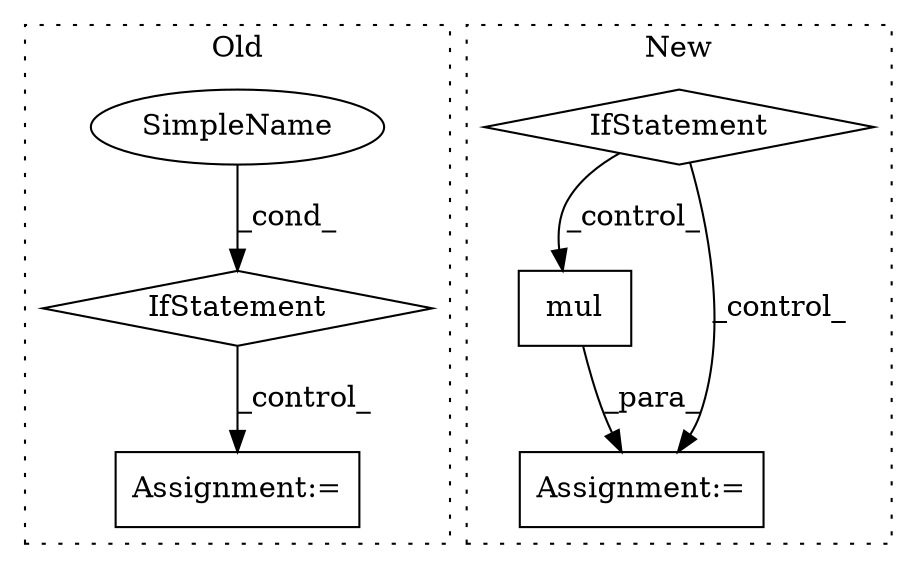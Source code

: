 digraph G {
subgraph cluster0 {
1 [label="IfStatement" a="25" s="7294,7336" l="4,2" shape="diamond"];
5 [label="Assignment:=" a="7" s="7368" l="1" shape="box"];
6 [label="SimpleName" a="42" s="" l="" shape="ellipse"];
label = "Old";
style="dotted";
}
subgraph cluster1 {
2 [label="mul" a="32" s="8477,8483" l="4,1" shape="box"];
3 [label="Assignment:=" a="7" s="8396" l="1" shape="box"];
4 [label="IfStatement" a="25" s="8219,8236" l="4,2" shape="diamond"];
label = "New";
style="dotted";
}
1 -> 5 [label="_control_"];
2 -> 3 [label="_para_"];
4 -> 2 [label="_control_"];
4 -> 3 [label="_control_"];
6 -> 1 [label="_cond_"];
}